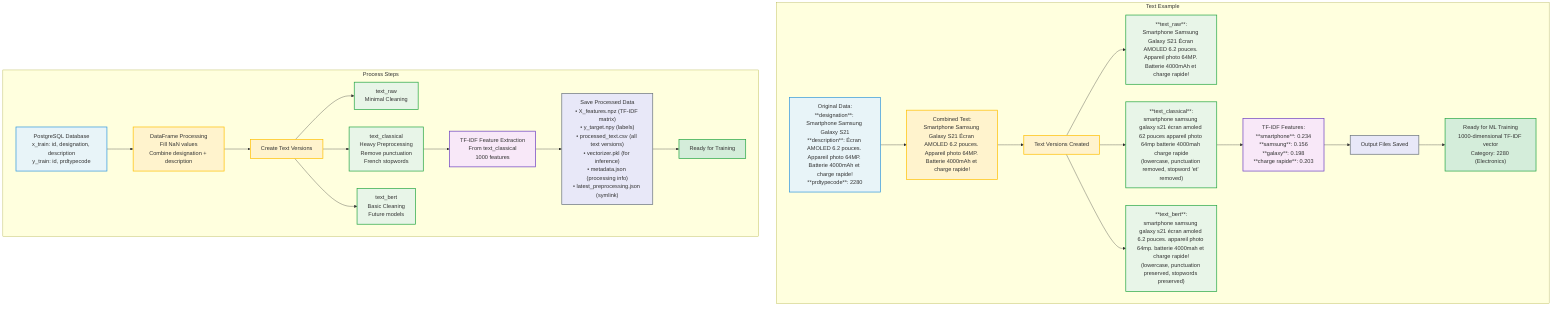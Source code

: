 graph TD
    subgraph Example ["Text Example"]
        J["Original Data:<br/>**designation**: Smartphone Samsung Galaxy S21<br/>**description**: Écran AMOLED 6.2 pouces. Appareil photo 64MP. Batterie 4000mAh et charge rapide!<br/>**prdtypecode**: 2280"]
        K["Combined Text:<br/>Smartphone Samsung Galaxy S21 Écran AMOLED 6.2 pouces. Appareil photo 64MP. Batterie 4000mAh et charge rapide!"]
        L["Text Versions Created"]
        M["**text_raw**:<br/>Smartphone Samsung Galaxy S21 Écran AMOLED 6.2 pouces. Appareil photo 64MP. Batterie 4000mAh et charge rapide!"]
        N["**text_classical**:<br/>smartphone samsung galaxy s21 écran amoled 62 pouces appareil photo 64mp batterie 4000mah charge rapide<br/>(lowercase, punctuation removed, stopword 'et' removed)"]
        O["**text_bert**:<br/>smartphone samsung galaxy s21 écran amoled 6.2 pouces. appareil photo 64mp. batterie 4000mah et charge rapide!<br/>(lowercase, punctuation preserved, stopwords preserved)"]
        P["TF-IDF Features:<br/>**smartphone**: 0.234<br/>**samsung**: 0.156<br/>**galaxy**: 0.198<br/>**charge rapide**: 0.203"]
        Q["Output Files Saved"]
        R["Ready for ML Training<br/>1000-dimensional TF-IDF vector<br/>Category: 2280 (Electronics)"]
    end

    subgraph Process ["Process Steps"]
        A["PostgreSQL Database<br/>x_train: id, designation, description<br/>y_train: id, prdtypecode"]
        B["DataFrame Processing<br/>Fill NaN values<br/>Combine designation + description"]
        C["Create Text Versions"]
        D["text_raw<br/>Minimal Cleaning"]
        E["text_classical<br/>Heavy Preprocessing<br/>Remove punctuation<br/>French stopwords"]
        F["text_bert<br/>Basic Cleaning<br/>Future models"]
        G["TF-IDF Feature Extraction<br/>From text_classical<br/>1000 features"]
        H["Save Processed Data<br/>• X_features.npz (TF-IDF matrix)<br/>• y_target.npy (labels)<br/>• processed_text.csv (all text versions)<br/>• vectorizer.pkl (for inference)<br/>• metadata.json (processing info)<br/>• latest_preprocessing.json (symlink)"]
        I["Ready for Training"]
    end

    A --> B
    B --> C
    C --> D
    C --> E  
    C --> F
    E --> G
    G --> H
    H --> I

    J --> K
    K --> L
    L --> M
    L --> N
    L --> O
    N --> P
    P --> Q
    Q --> R

    classDef database fill:#e8f4f8,stroke:#3498db,stroke-width:2px
    classDef processing fill:#fff3cd,stroke:#ffc107,stroke-width:2px
    classDef textVersion fill:#e8f5e8,stroke:#28a745,stroke-width:2px
    classDef feature fill:#f8e8f8,stroke:#6f42c1,stroke-width:2px
    classDef output fill:#e8e8f8,stroke:#6c757d,stroke-width:2px
    classDef ready fill:#d4edda,stroke:#28a745,stroke-width:2px
    classDef example fill:#f0f8ff,stroke:#87ceeb,stroke-width:2px

    class A,J database
    class B,K processing
    class C,L processing
    class D,E,F,M,N,O textVersion
    class G,P feature
    class H,Q output
    class I,R ready
